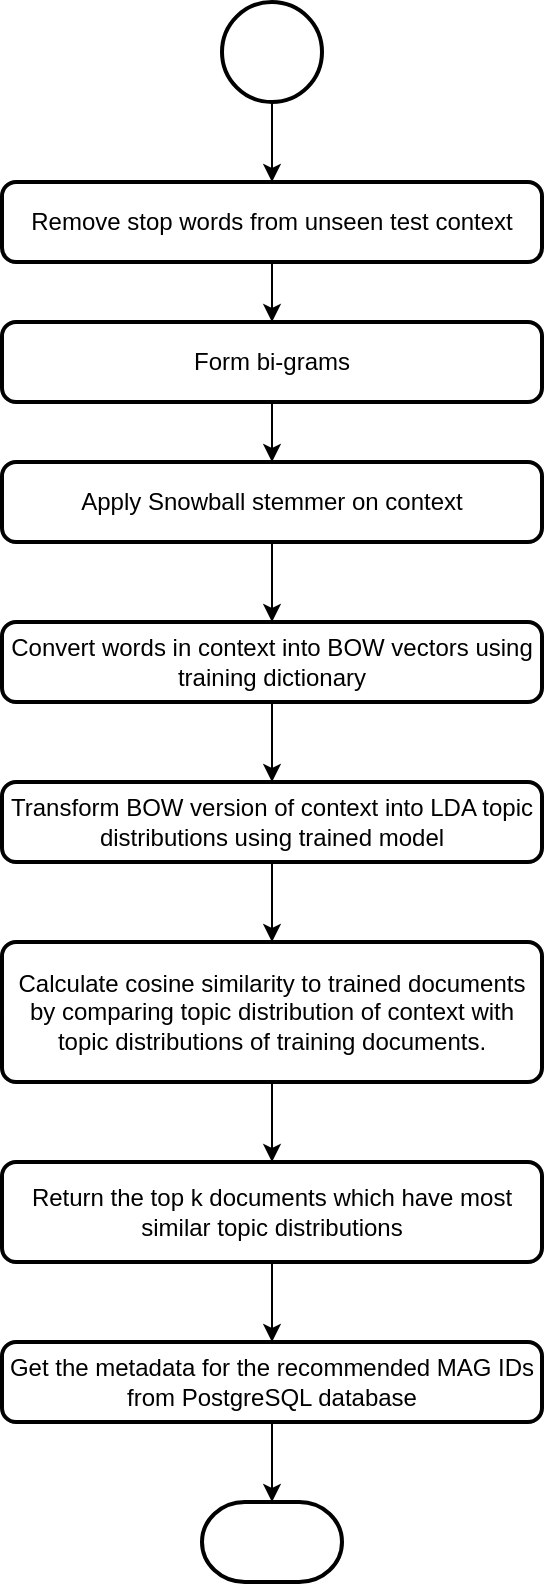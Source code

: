 <mxfile version="10.7.7" type="device"><diagram id="pMGJRiPyKmRZEzACecS2" name="Page-1"><mxGraphModel dx="840" dy="512" grid="1" gridSize="10" guides="1" tooltips="1" connect="1" arrows="1" fold="1" page="1" pageScale="1" pageWidth="827" pageHeight="1169" math="0" shadow="0"><root><mxCell id="0"/><mxCell id="1" parent="0"/><mxCell id="vdkpnSZ0mfLQMyF3Wz4T-19" style="edgeStyle=orthogonalEdgeStyle;rounded=0;orthogonalLoop=1;jettySize=auto;html=1;exitX=0.5;exitY=1;exitDx=0;exitDy=0;" parent="1" source="vdkpnSZ0mfLQMyF3Wz4T-2" target="vdkpnSZ0mfLQMyF3Wz4T-15" edge="1"><mxGeometry relative="1" as="geometry"/></mxCell><mxCell id="vdkpnSZ0mfLQMyF3Wz4T-2" value="Convert words in context into BOW vectors using training dictionary" style="rounded=1;whiteSpace=wrap;html=1;absoluteArcSize=1;arcSize=14;strokeWidth=2;" parent="1" vertex="1"><mxGeometry x="280" y="370" width="270" height="40" as="geometry"/></mxCell><mxCell id="vdkpnSZ0mfLQMyF3Wz4T-23" value="" style="edgeStyle=orthogonalEdgeStyle;rounded=0;orthogonalLoop=1;jettySize=auto;html=1;" parent="1" source="vdkpnSZ0mfLQMyF3Wz4T-15" target="vdkpnSZ0mfLQMyF3Wz4T-22" edge="1"><mxGeometry relative="1" as="geometry"/></mxCell><mxCell id="vdkpnSZ0mfLQMyF3Wz4T-15" value="Transform BOW version of context into LDA topic distributions using trained model" style="rounded=1;whiteSpace=wrap;html=1;absoluteArcSize=1;arcSize=14;strokeWidth=2;" parent="1" vertex="1"><mxGeometry x="280" y="450" width="270" height="40" as="geometry"/></mxCell><mxCell id="vdkpnSZ0mfLQMyF3Wz4T-5" value="" style="edgeStyle=orthogonalEdgeStyle;rounded=0;orthogonalLoop=1;jettySize=auto;html=1;" parent="1" source="vdkpnSZ0mfLQMyF3Wz4T-3" target="vdkpnSZ0mfLQMyF3Wz4T-4" edge="1"><mxGeometry relative="1" as="geometry"/></mxCell><mxCell id="vdkpnSZ0mfLQMyF3Wz4T-3" value="" style="strokeWidth=2;html=1;shape=mxgraph.flowchart.start_2;whiteSpace=wrap;" parent="1" vertex="1"><mxGeometry x="390" y="60" width="50" height="50" as="geometry"/></mxCell><mxCell id="vdkpnSZ0mfLQMyF3Wz4T-10" style="edgeStyle=orthogonalEdgeStyle;rounded=0;orthogonalLoop=1;jettySize=auto;html=1;exitX=0.5;exitY=1;exitDx=0;exitDy=0;entryX=0.5;entryY=0;entryDx=0;entryDy=0;" parent="1" source="vdkpnSZ0mfLQMyF3Wz4T-4" target="vdkpnSZ0mfLQMyF3Wz4T-6" edge="1"><mxGeometry relative="1" as="geometry"/></mxCell><mxCell id="vdkpnSZ0mfLQMyF3Wz4T-4" value="Remove stop words from unseen test context&lt;br&gt;" style="rounded=1;whiteSpace=wrap;html=1;absoluteArcSize=1;arcSize=14;strokeWidth=2;" parent="1" vertex="1"><mxGeometry x="280" y="150" width="270" height="40" as="geometry"/></mxCell><mxCell id="vdkpnSZ0mfLQMyF3Wz4T-13" style="edgeStyle=orthogonalEdgeStyle;rounded=0;orthogonalLoop=1;jettySize=auto;html=1;exitX=0.5;exitY=1;exitDx=0;exitDy=0;entryX=0.5;entryY=0;entryDx=0;entryDy=0;" parent="1" source="vdkpnSZ0mfLQMyF3Wz4T-6" target="vdkpnSZ0mfLQMyF3Wz4T-12" edge="1"><mxGeometry relative="1" as="geometry"/></mxCell><mxCell id="vdkpnSZ0mfLQMyF3Wz4T-6" value="Form bi-grams&lt;br&gt;" style="rounded=1;whiteSpace=wrap;html=1;absoluteArcSize=1;arcSize=14;strokeWidth=2;" parent="1" vertex="1"><mxGeometry x="280" y="220" width="270" height="40" as="geometry"/></mxCell><mxCell id="vdkpnSZ0mfLQMyF3Wz4T-17" style="edgeStyle=orthogonalEdgeStyle;rounded=0;orthogonalLoop=1;jettySize=auto;html=1;exitX=0.5;exitY=1;exitDx=0;exitDy=0;entryX=0.5;entryY=0;entryDx=0;entryDy=0;" parent="1" source="vdkpnSZ0mfLQMyF3Wz4T-12" target="vdkpnSZ0mfLQMyF3Wz4T-2" edge="1"><mxGeometry relative="1" as="geometry"/></mxCell><mxCell id="vdkpnSZ0mfLQMyF3Wz4T-12" value="Apply Snowball stemmer on context" style="rounded=1;whiteSpace=wrap;html=1;absoluteArcSize=1;arcSize=14;strokeWidth=2;" parent="1" vertex="1"><mxGeometry x="280" y="290" width="270" height="40" as="geometry"/></mxCell><mxCell id="ZS199P3M3OdGtAqUNzJI-2" value="" style="edgeStyle=orthogonalEdgeStyle;rounded=0;orthogonalLoop=1;jettySize=auto;html=1;" parent="1" source="vdkpnSZ0mfLQMyF3Wz4T-22" target="ZS199P3M3OdGtAqUNzJI-1" edge="1"><mxGeometry relative="1" as="geometry"/></mxCell><mxCell id="vdkpnSZ0mfLQMyF3Wz4T-22" value="Calculate cosine similarity to trained documents by comparing topic distribution of context with topic distributions of training documents." style="rounded=1;whiteSpace=wrap;html=1;absoluteArcSize=1;arcSize=14;strokeWidth=2;" parent="1" vertex="1"><mxGeometry x="280" y="530" width="270" height="70" as="geometry"/></mxCell><mxCell id="pGz-fPb4fC5YWAkgLrDk-2" style="edgeStyle=orthogonalEdgeStyle;rounded=0;orthogonalLoop=1;jettySize=auto;html=1;exitX=0.5;exitY=1;exitDx=0;exitDy=0;entryX=0.5;entryY=0;entryDx=0;entryDy=0;" parent="1" source="ZS199P3M3OdGtAqUNzJI-1" target="pGz-fPb4fC5YWAkgLrDk-1" edge="1"><mxGeometry relative="1" as="geometry"/></mxCell><mxCell id="ZS199P3M3OdGtAqUNzJI-1" value="Return the top k documents which have most similar topic distributions" style="rounded=1;whiteSpace=wrap;html=1;absoluteArcSize=1;arcSize=14;strokeWidth=2;" parent="1" vertex="1"><mxGeometry x="280" y="640" width="270" height="50" as="geometry"/></mxCell><mxCell id="ZS199P3M3OdGtAqUNzJI-3" value="" style="strokeWidth=2;html=1;shape=mxgraph.flowchart.terminator;whiteSpace=wrap;" parent="1" vertex="1"><mxGeometry x="380" y="810" width="70" height="40" as="geometry"/></mxCell><mxCell id="pGz-fPb4fC5YWAkgLrDk-3" style="edgeStyle=orthogonalEdgeStyle;rounded=0;orthogonalLoop=1;jettySize=auto;html=1;exitX=0.5;exitY=1;exitDx=0;exitDy=0;" parent="1" source="pGz-fPb4fC5YWAkgLrDk-1" target="ZS199P3M3OdGtAqUNzJI-3" edge="1"><mxGeometry relative="1" as="geometry"/></mxCell><mxCell id="pGz-fPb4fC5YWAkgLrDk-1" value="Get the metadata for the recommended MAG IDs from PostgreSQL database" style="rounded=1;whiteSpace=wrap;html=1;absoluteArcSize=1;arcSize=14;strokeWidth=2;" parent="1" vertex="1"><mxGeometry x="280" y="730" width="270" height="40" as="geometry"/></mxCell></root></mxGraphModel></diagram></mxfile>